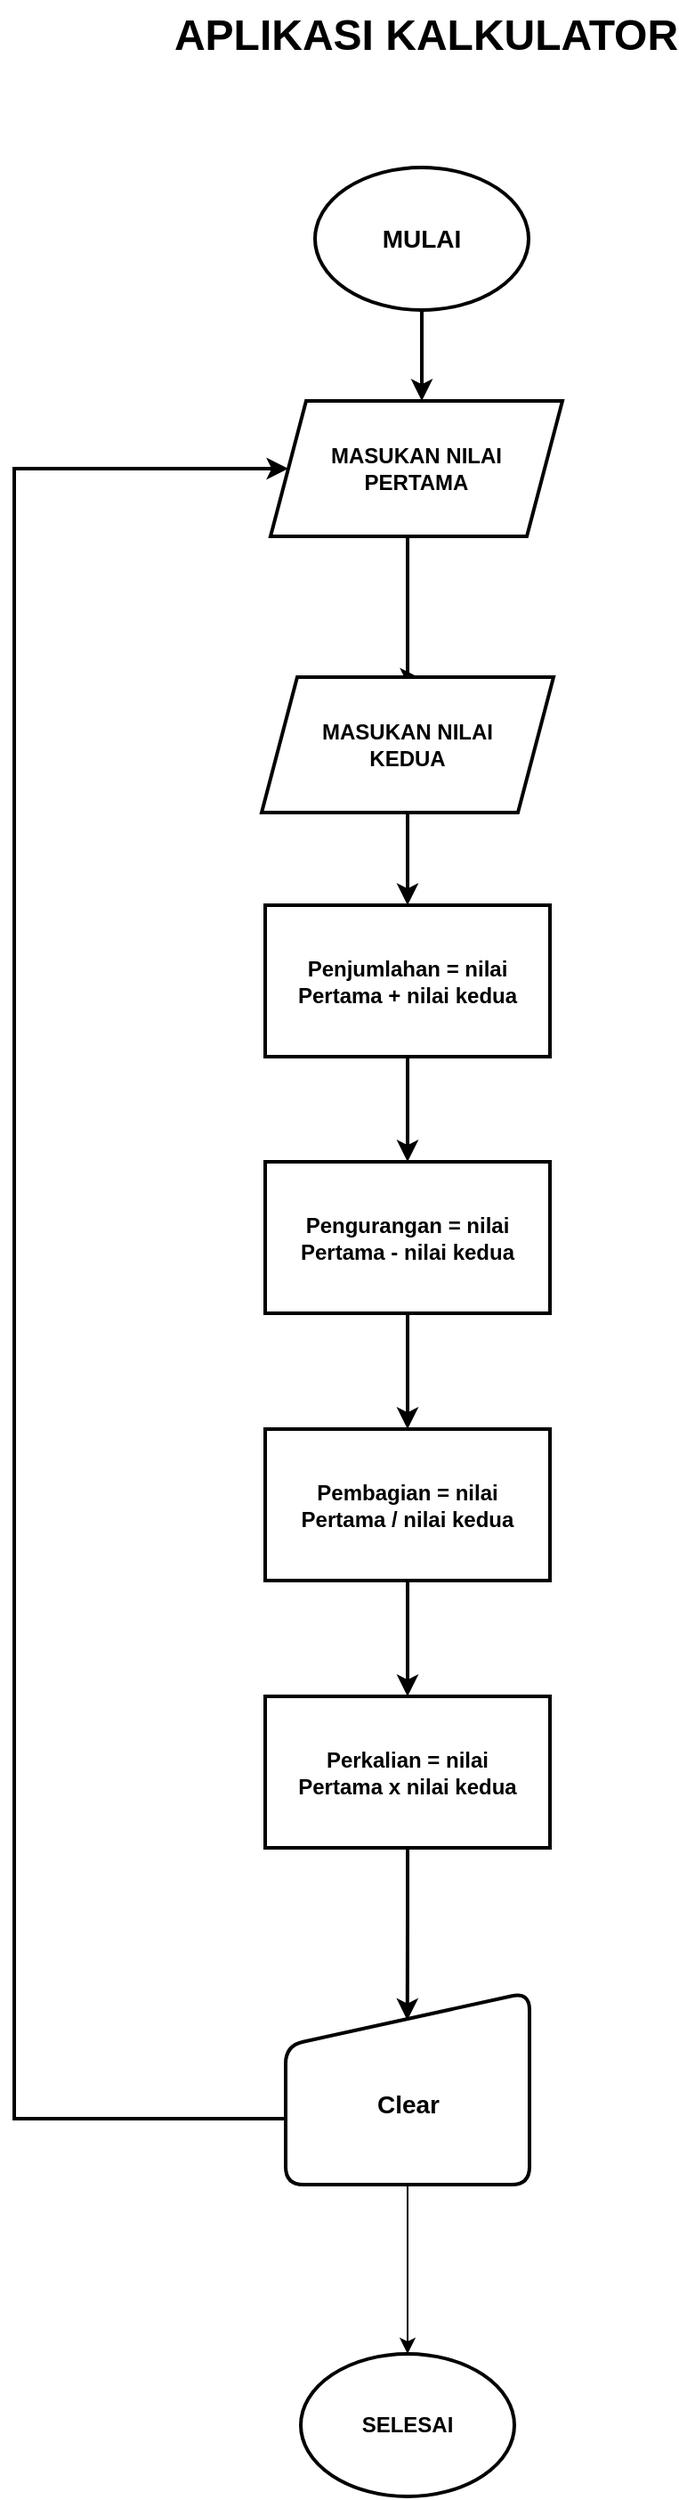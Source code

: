 <mxfile version="21.3.8" type="device">
  <diagram name="Halaman-1" id="g2eRDNjs4HYHaGbjKyyY">
    <mxGraphModel dx="3520" dy="1848" grid="0" gridSize="10" guides="1" tooltips="1" connect="1" arrows="1" fold="1" page="1" pageScale="1" pageWidth="1169" pageHeight="827" math="0" shadow="0">
      <root>
        <mxCell id="0" />
        <mxCell id="1" parent="0" />
        <mxCell id="ORH4nDefUf_Ox2AR1vpU-1" value="APLIKASI KALKULATOR" style="text;strokeColor=none;fillColor=none;html=1;fontSize=24;fontStyle=1;verticalAlign=middle;align=center;" vertex="1" parent="1">
          <mxGeometry x="539" y="4" width="100" height="40" as="geometry" />
        </mxCell>
        <mxCell id="ORH4nDefUf_Ox2AR1vpU-10" style="edgeStyle=orthogonalEdgeStyle;rounded=0;orthogonalLoop=1;jettySize=auto;html=1;exitX=0.5;exitY=1;exitDx=0;exitDy=0;strokeWidth=2;" edge="1" parent="1" source="ORH4nDefUf_Ox2AR1vpU-2" target="ORH4nDefUf_Ox2AR1vpU-3">
          <mxGeometry relative="1" as="geometry">
            <Array as="points">
              <mxPoint x="587" y="221" />
              <mxPoint x="587" y="221" />
            </Array>
          </mxGeometry>
        </mxCell>
        <mxCell id="ORH4nDefUf_Ox2AR1vpU-2" value="&lt;font style=&quot;font-size: 14px;&quot;&gt;&lt;b&gt;MULAI&lt;/b&gt;&lt;/font&gt;" style="ellipse;whiteSpace=wrap;html=1;strokeWidth=2;" vertex="1" parent="1">
          <mxGeometry x="527" y="98" width="120" height="80" as="geometry" />
        </mxCell>
        <mxCell id="ORH4nDefUf_Ox2AR1vpU-11" style="edgeStyle=orthogonalEdgeStyle;rounded=0;orthogonalLoop=1;jettySize=auto;html=1;exitX=0.5;exitY=1;exitDx=0;exitDy=0;entryX=0.549;entryY=0.013;entryDx=0;entryDy=0;entryPerimeter=0;strokeWidth=2;" edge="1" parent="1" source="ORH4nDefUf_Ox2AR1vpU-3" target="ORH4nDefUf_Ox2AR1vpU-4">
          <mxGeometry relative="1" as="geometry">
            <Array as="points">
              <mxPoint x="579" y="305" />
              <mxPoint x="579" y="385" />
            </Array>
          </mxGeometry>
        </mxCell>
        <mxCell id="ORH4nDefUf_Ox2AR1vpU-3" value="&lt;b&gt;MASUKAN NILAI &lt;br&gt;PERTAMA&lt;/b&gt;" style="shape=parallelogram;perimeter=parallelogramPerimeter;whiteSpace=wrap;html=1;fixedSize=1;strokeWidth=2;" vertex="1" parent="1">
          <mxGeometry x="502" y="229" width="164" height="76" as="geometry" />
        </mxCell>
        <mxCell id="ORH4nDefUf_Ox2AR1vpU-12" style="edgeStyle=orthogonalEdgeStyle;rounded=0;orthogonalLoop=1;jettySize=auto;html=1;exitX=0.5;exitY=1;exitDx=0;exitDy=0;strokeWidth=2;" edge="1" parent="1" source="ORH4nDefUf_Ox2AR1vpU-4" target="ORH4nDefUf_Ox2AR1vpU-5">
          <mxGeometry relative="1" as="geometry" />
        </mxCell>
        <mxCell id="ORH4nDefUf_Ox2AR1vpU-4" value="&lt;b&gt;MASUKAN NILAI &lt;br&gt;KEDUA&lt;/b&gt;" style="shape=parallelogram;perimeter=parallelogramPerimeter;whiteSpace=wrap;html=1;fixedSize=1;strokeWidth=2;" vertex="1" parent="1">
          <mxGeometry x="497" y="384" width="164" height="76" as="geometry" />
        </mxCell>
        <mxCell id="ORH4nDefUf_Ox2AR1vpU-13" style="edgeStyle=orthogonalEdgeStyle;rounded=0;orthogonalLoop=1;jettySize=auto;html=1;exitX=0.5;exitY=1;exitDx=0;exitDy=0;strokeWidth=2;" edge="1" parent="1" source="ORH4nDefUf_Ox2AR1vpU-5" target="ORH4nDefUf_Ox2AR1vpU-6">
          <mxGeometry relative="1" as="geometry" />
        </mxCell>
        <mxCell id="ORH4nDefUf_Ox2AR1vpU-5" value="&lt;font style=&quot;font-size: 12px;&quot;&gt;&lt;b&gt;Penjumlahan = nilai&lt;br&gt;Pertama + nilai kedua&lt;/b&gt;&lt;/font&gt;" style="rounded=0;whiteSpace=wrap;html=1;strokeWidth=2;" vertex="1" parent="1">
          <mxGeometry x="499" y="512" width="160" height="85" as="geometry" />
        </mxCell>
        <mxCell id="ORH4nDefUf_Ox2AR1vpU-14" style="edgeStyle=orthogonalEdgeStyle;rounded=0;orthogonalLoop=1;jettySize=auto;html=1;exitX=0.5;exitY=1;exitDx=0;exitDy=0;entryX=0.5;entryY=0;entryDx=0;entryDy=0;strokeWidth=2;" edge="1" parent="1" source="ORH4nDefUf_Ox2AR1vpU-6" target="ORH4nDefUf_Ox2AR1vpU-7">
          <mxGeometry relative="1" as="geometry" />
        </mxCell>
        <mxCell id="ORH4nDefUf_Ox2AR1vpU-6" value="&lt;font style=&quot;font-size: 12px;&quot;&gt;&lt;b&gt;Pengurangan = nilai&lt;br&gt;Pertama - nilai kedua&lt;/b&gt;&lt;/font&gt;" style="rounded=0;whiteSpace=wrap;html=1;strokeWidth=2;" vertex="1" parent="1">
          <mxGeometry x="499" y="656" width="160" height="85" as="geometry" />
        </mxCell>
        <mxCell id="ORH4nDefUf_Ox2AR1vpU-15" style="edgeStyle=orthogonalEdgeStyle;rounded=0;orthogonalLoop=1;jettySize=auto;html=1;exitX=0.5;exitY=1;exitDx=0;exitDy=0;entryX=0.5;entryY=0;entryDx=0;entryDy=0;strokeWidth=2;" edge="1" parent="1" source="ORH4nDefUf_Ox2AR1vpU-7" target="ORH4nDefUf_Ox2AR1vpU-8">
          <mxGeometry relative="1" as="geometry" />
        </mxCell>
        <mxCell id="ORH4nDefUf_Ox2AR1vpU-7" value="&lt;font style=&quot;font-size: 12px;&quot;&gt;&lt;b&gt;Pembagian = nilai&lt;br&gt;Pertama / nilai kedua&lt;/b&gt;&lt;/font&gt;" style="rounded=0;whiteSpace=wrap;html=1;strokeWidth=2;" vertex="1" parent="1">
          <mxGeometry x="499" y="806" width="160" height="85" as="geometry" />
        </mxCell>
        <mxCell id="ORH4nDefUf_Ox2AR1vpU-17" style="edgeStyle=orthogonalEdgeStyle;rounded=0;orthogonalLoop=1;jettySize=auto;html=1;exitX=0.5;exitY=1;exitDx=0;exitDy=0;entryX=0.499;entryY=0.146;entryDx=0;entryDy=0;entryPerimeter=0;strokeWidth=2;" edge="1" parent="1" source="ORH4nDefUf_Ox2AR1vpU-8" target="ORH4nDefUf_Ox2AR1vpU-9">
          <mxGeometry relative="1" as="geometry">
            <Array as="points" />
          </mxGeometry>
        </mxCell>
        <mxCell id="ORH4nDefUf_Ox2AR1vpU-8" value="&lt;b&gt;Perkalian = nilai&lt;br&gt;Pertama x nilai kedua&lt;br&gt;&lt;/b&gt;" style="rounded=0;whiteSpace=wrap;html=1;strokeWidth=2;" vertex="1" parent="1">
          <mxGeometry x="499" y="956" width="160" height="85" as="geometry" />
        </mxCell>
        <mxCell id="ORH4nDefUf_Ox2AR1vpU-18" style="edgeStyle=orthogonalEdgeStyle;rounded=0;orthogonalLoop=1;jettySize=auto;html=1;exitX=0.002;exitY=0.657;exitDx=0;exitDy=0;entryX=0;entryY=0.5;entryDx=0;entryDy=0;strokeWidth=2;exitPerimeter=0;" edge="1" parent="1" source="ORH4nDefUf_Ox2AR1vpU-9" target="ORH4nDefUf_Ox2AR1vpU-3">
          <mxGeometry relative="1" as="geometry">
            <mxPoint x="229" y="220" as="targetPoint" />
            <Array as="points">
              <mxPoint x="358" y="1193" />
              <mxPoint x="358" y="267" />
            </Array>
          </mxGeometry>
        </mxCell>
        <mxCell id="ORH4nDefUf_Ox2AR1vpU-20" style="edgeStyle=orthogonalEdgeStyle;rounded=0;orthogonalLoop=1;jettySize=auto;html=1;exitX=0.5;exitY=1;exitDx=0;exitDy=0;entryX=0.5;entryY=0;entryDx=0;entryDy=0;" edge="1" parent="1" source="ORH4nDefUf_Ox2AR1vpU-9" target="ORH4nDefUf_Ox2AR1vpU-19">
          <mxGeometry relative="1" as="geometry" />
        </mxCell>
        <mxCell id="ORH4nDefUf_Ox2AR1vpU-9" value="&lt;font style=&quot;font-size: 14px;&quot;&gt;&lt;b&gt;&lt;br&gt;Clear&lt;/b&gt;&lt;/font&gt;" style="shape=manualInput;whiteSpace=wrap;html=1;rounded=1;strokeWidth=2;" vertex="1" parent="1">
          <mxGeometry x="510.5" y="1122" width="137" height="108" as="geometry" />
        </mxCell>
        <mxCell id="ORH4nDefUf_Ox2AR1vpU-19" value="&lt;b&gt;SELESAI&lt;/b&gt;" style="ellipse;whiteSpace=wrap;html=1;strokeWidth=2;" vertex="1" parent="1">
          <mxGeometry x="519" y="1325" width="120" height="80" as="geometry" />
        </mxCell>
      </root>
    </mxGraphModel>
  </diagram>
</mxfile>
